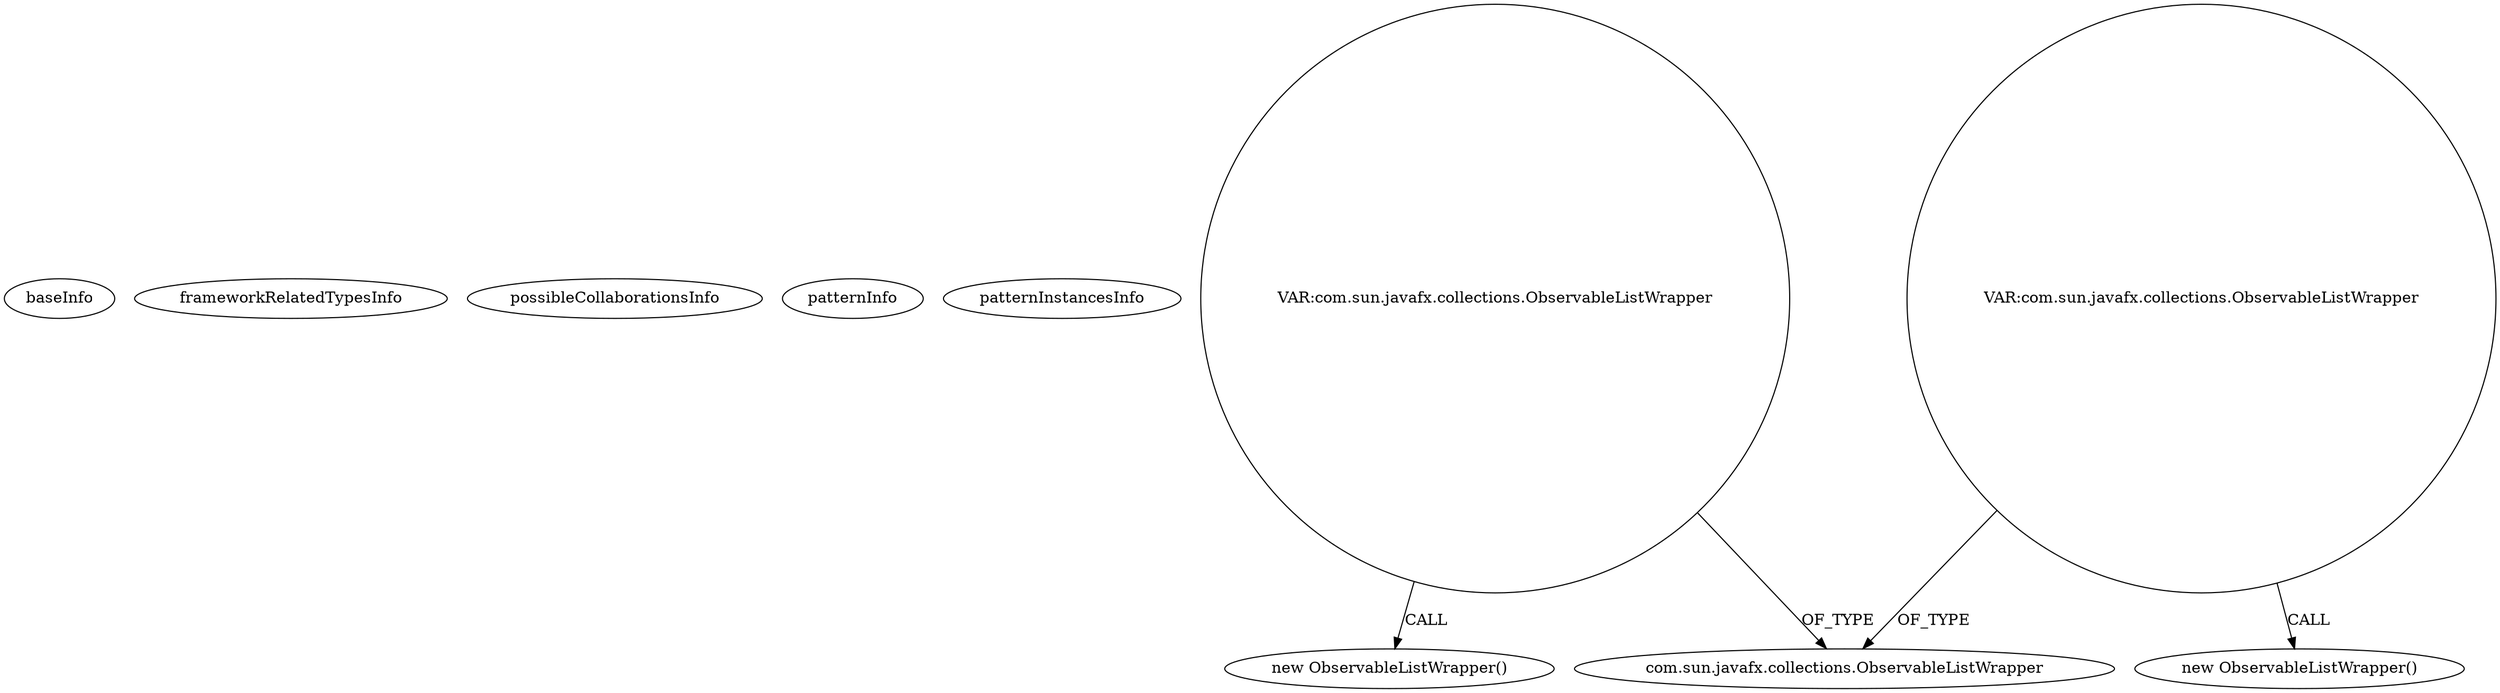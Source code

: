 digraph {
baseInfo[graphId=4043,category="pattern",isAnonymous=false,possibleRelation=false]
frameworkRelatedTypesInfo[]
possibleCollaborationsInfo[]
patternInfo[frequency=2.0,patternRootClient=null]
patternInstancesInfo[0="sannies-isoviewer-fx~/sannies-isoviewer-fx/isoviewer-fx-master/src/main/java/com/googlecode/mp4parser/mp4inspector/BoxPane.java~javafx.beans.value.ObservableValue call(javafx.scene.control.TableColumn.CellDataFeatures)~4080",1="sannies-isoviewer-fx~/sannies-isoviewer-fx/isoviewer-fx-master/src/main/java/com/googlecode/mp4parser/mp4inspector/BoxPane.java~void BoxPane(com.coremedia.iso.boxes.Box)~4079"]
26[label="new ObservableListWrapper()",vertexType="CONSTRUCTOR_CALL",isFrameworkType=false]
27[label="VAR:com.sun.javafx.collections.ObservableListWrapper",vertexType="VARIABLE_EXPRESION",isFrameworkType=false,shape=circle]
12[label="com.sun.javafx.collections.ObservableListWrapper",vertexType="FRAMEWORK_CLASS_TYPE",isFrameworkType=false]
11[label="VAR:com.sun.javafx.collections.ObservableListWrapper",vertexType="VARIABLE_EXPRESION",isFrameworkType=false,shape=circle]
10[label="new ObservableListWrapper()",vertexType="CONSTRUCTOR_CALL",isFrameworkType=false]
27->12[label="OF_TYPE"]
11->10[label="CALL"]
27->26[label="CALL"]
11->12[label="OF_TYPE"]
}
